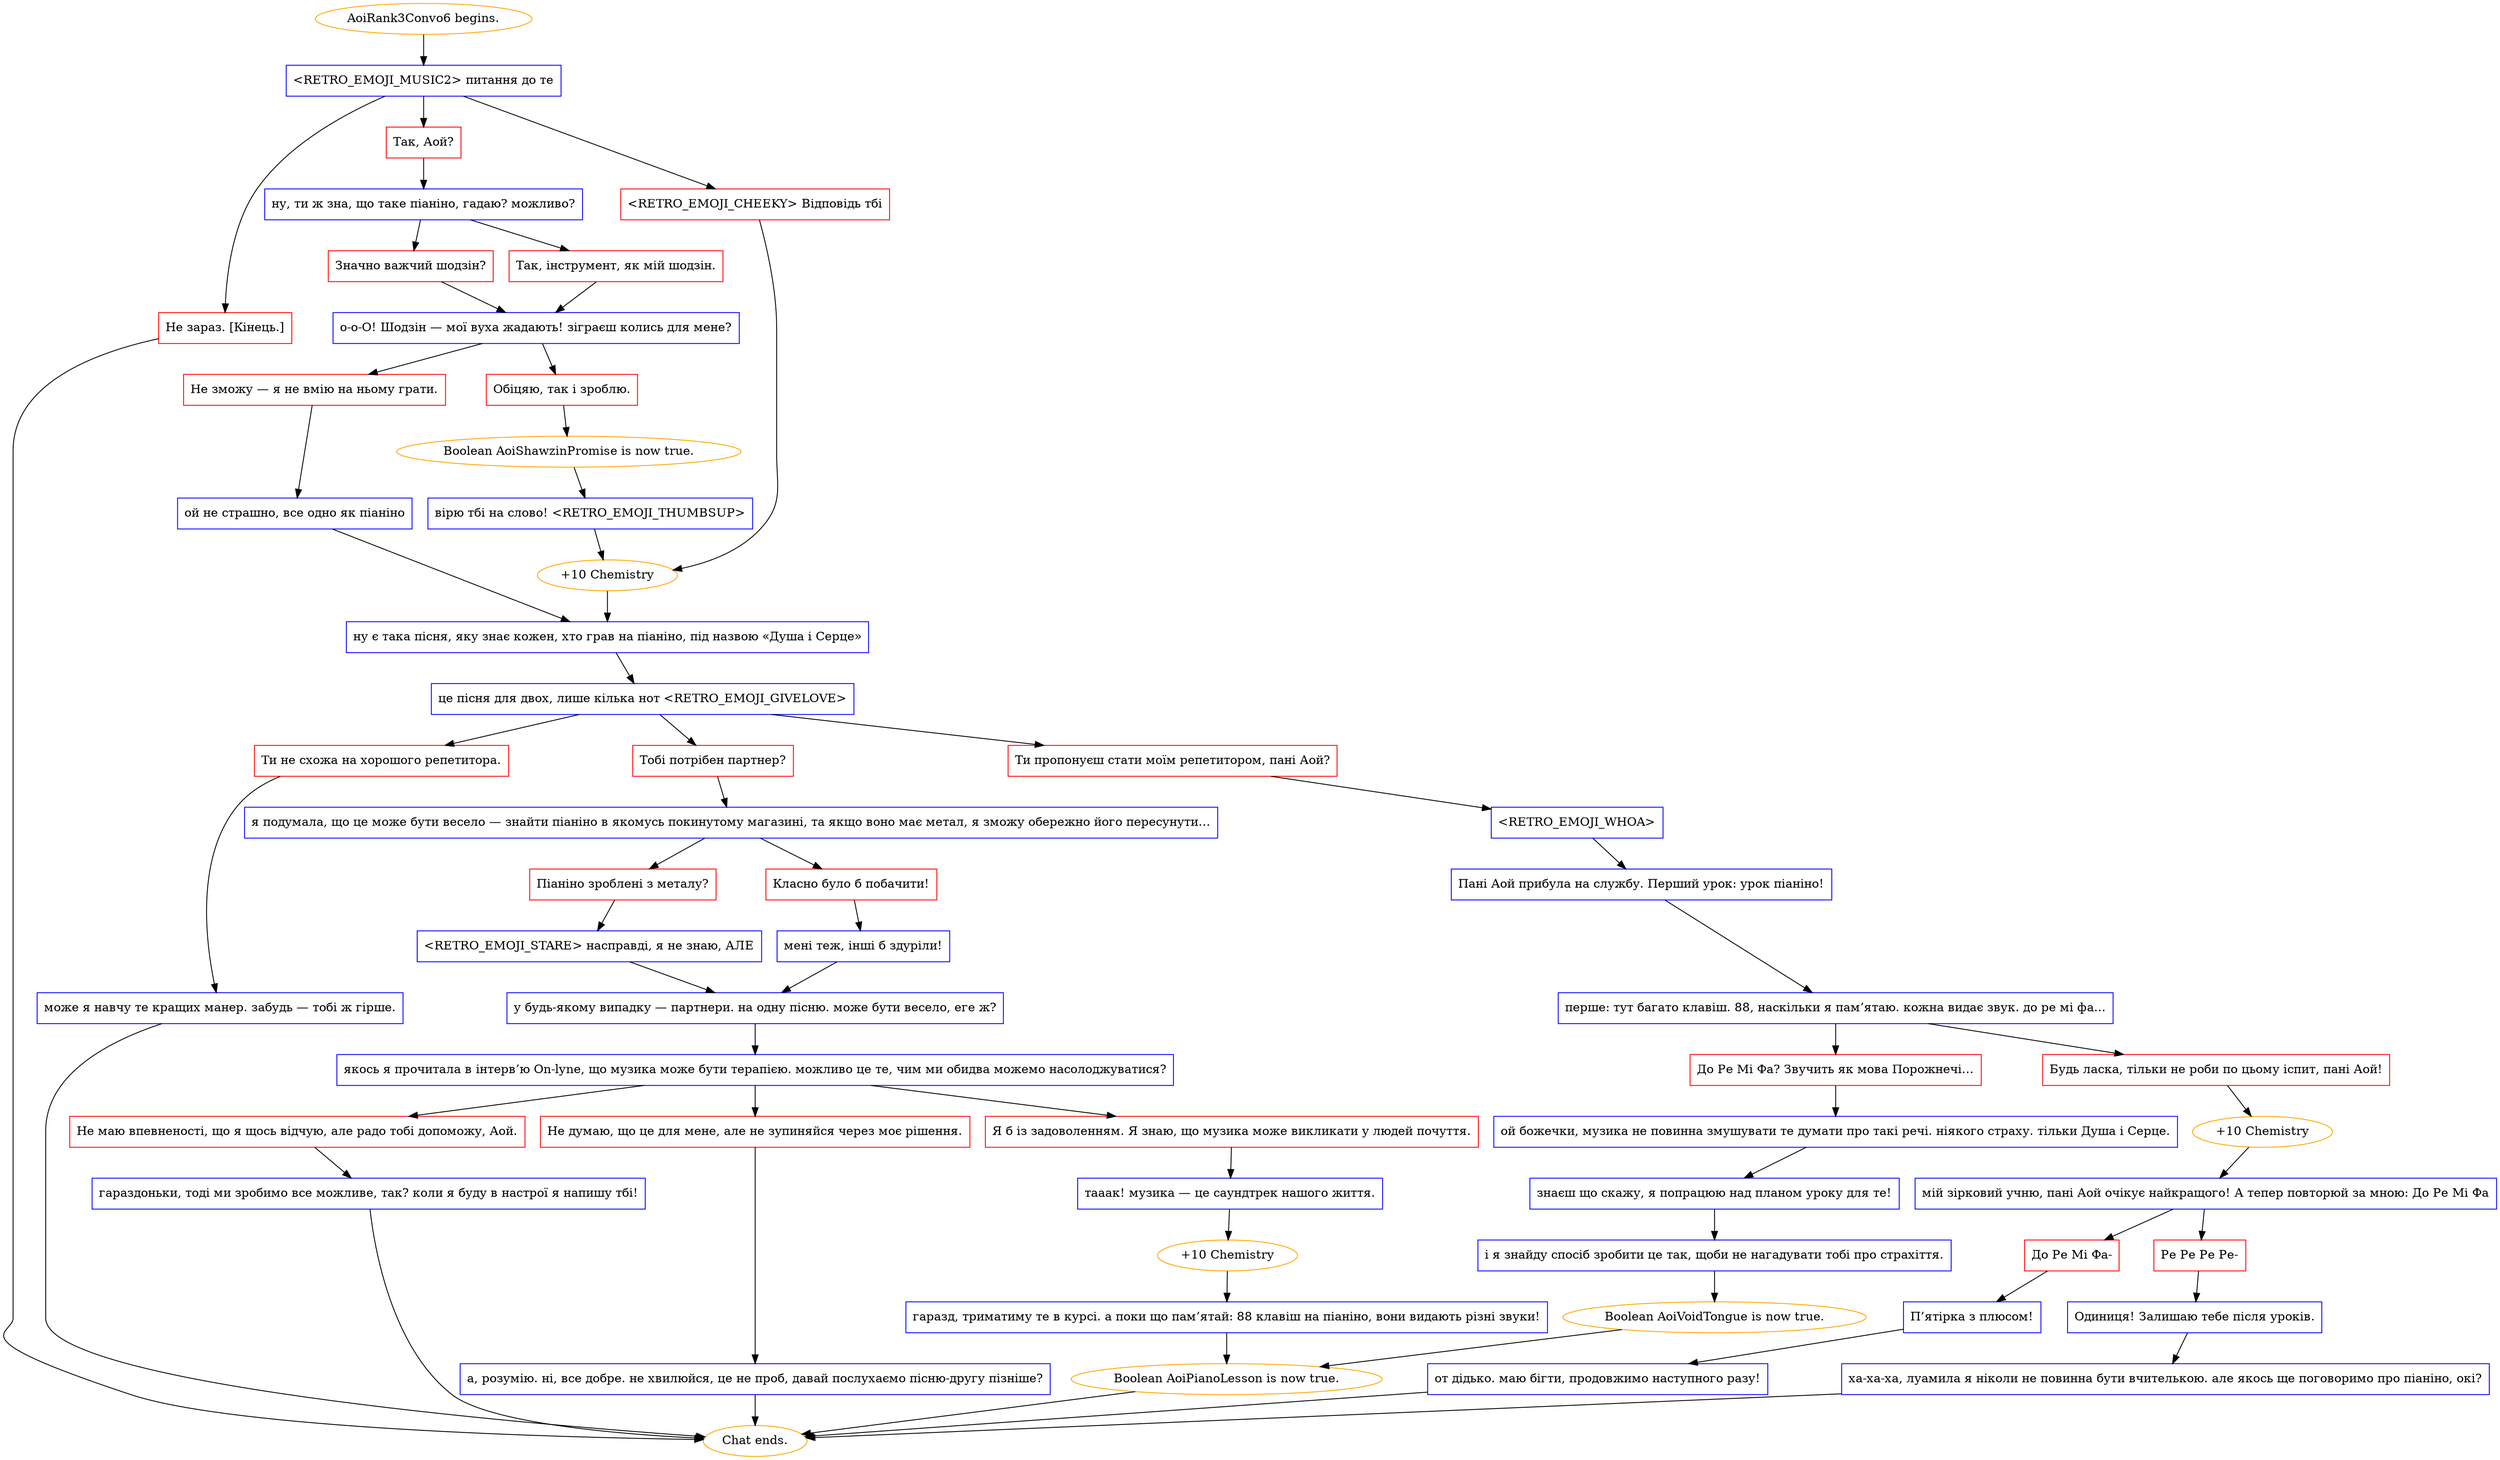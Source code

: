 digraph {
	"AoiRank3Convo6 begins." [color=orange];
		"AoiRank3Convo6 begins." -> j3204331381;
	j3204331381 [label="<RETRO_EMOJI_MUSIC2> питання до те",shape=box,color=blue];
		j3204331381 -> j1022836095;
		j3204331381 -> j3472630402;
		j3204331381 -> j3335933649;
	j1022836095 [label="<RETRO_EMOJI_CHEEKY> Відповідь тбі",shape=box,color=red];
		j1022836095 -> j2888693845;
	j3472630402 [label="Так, Аой?",shape=box,color=red];
		j3472630402 -> j486896531;
	j3335933649 [label="Не зараз. [Кінець.]",shape=box,color=red];
		j3335933649 -> "Chat ends.";
	j2888693845 [label="+10 Chemistry",color=orange];
		j2888693845 -> j56988389;
	j486896531 [label="ну, ти ж зна, що таке піаніно, гадаю? можливо?",shape=box,color=blue];
		j486896531 -> j2278708992;
		j486896531 -> j2650750434;
	"Chat ends." [color=orange];
	j56988389 [label="ну є така пісня, яку знає кожен, хто грав на піаніно, під назвою «Душа і Серце»",shape=box,color=blue];
		j56988389 -> j2009959031;
	j2278708992 [label="Значно важчий шодзін?",shape=box,color=red];
		j2278708992 -> j2975193978;
	j2650750434 [label="Так, інструмент, як мій шодзін.",shape=box,color=red];
		j2650750434 -> j2975193978;
	j2009959031 [label="це пісня для двох, лише кілька нот <RETRO_EMOJI_GIVELOVE>",shape=box,color=blue];
		j2009959031 -> j940050391;
		j2009959031 -> j3454361557;
		j2009959031 -> j39578090;
	j2975193978 [label="о-о-О! Шодзін — мої вуха жадають! зіграєш колись для мене?",shape=box,color=blue];
		j2975193978 -> j3599564184;
		j2975193978 -> j1741258448;
	j940050391 [label="Тобі потрібен партнер?",shape=box,color=red];
		j940050391 -> j2788343263;
	j3454361557 [label="Ти пропонуєш стати моїм репетитором, пані Аой?",shape=box,color=red];
		j3454361557 -> j2333951765;
	j39578090 [label="Ти не схожа на хорошого репетитора.",shape=box,color=red];
		j39578090 -> j2483037743;
	j3599564184 [label="Обіцяю, так і зроблю.",shape=box,color=red];
		j3599564184 -> j3481173619;
	j1741258448 [label="Не зможу — я не вмію на ньому грати.",shape=box,color=red];
		j1741258448 -> j4283198986;
	j2788343263 [label="я подумала, що це може бути весело — знайти піаніно в якомусь покинутому магазині, та якщо воно має метал, я зможу обережно його пересунути…",shape=box,color=blue];
		j2788343263 -> j2082356466;
		j2788343263 -> j1630454804;
	j2333951765 [label="<RETRO_EMOJI_WHOA>",shape=box,color=blue];
		j2333951765 -> j1005199904;
	j2483037743 [label="може я навчу те кращих манер. забудь — тобі ж гірше.",shape=box,color=blue];
		j2483037743 -> "Chat ends.";
	j3481173619 [label="Boolean AoiShawzinPromise is now true.",color=orange];
		j3481173619 -> j2714257741;
	j4283198986 [label="ой не страшно, все одно як піаніно",shape=box,color=blue];
		j4283198986 -> j56988389;
	j2082356466 [label="Піаніно зроблені з металу?",shape=box,color=red];
		j2082356466 -> j454228875;
	j1630454804 [label="Класно було б побачити!",shape=box,color=red];
		j1630454804 -> j2680181868;
	j1005199904 [label="Пані Аой прибула на службу. Перший урок: урок піаніно!",shape=box,color=blue];
		j1005199904 -> j309064484;
	j2714257741 [label="вірю тбі на слово! <RETRO_EMOJI_THUMBSUP>",shape=box,color=blue];
		j2714257741 -> j2888693845;
	j454228875 [label="<RETRO_EMOJI_STARE> насправді, я не знаю, АЛЕ",shape=box,color=blue];
		j454228875 -> j287201100;
	j2680181868 [label="мені теж, інші б здуріли!",shape=box,color=blue];
		j2680181868 -> j287201100;
	j309064484 [label="перше: тут багато клавіш. 88, наскільки я пам’ятаю. кожна видає звук. до ре мі фа...",shape=box,color=blue];
		j309064484 -> j51930271;
		j309064484 -> j3950108515;
	j287201100 [label="у будь-якому випадку — партнери. на одну пісню. може бути весело, еге ж?",shape=box,color=blue];
		j287201100 -> j2846327494;
	j51930271 [label="До Ре Мі Фа? Звучить як мова Порожнечі…",shape=box,color=red];
		j51930271 -> j1819395522;
	j3950108515 [label="Будь ласка, тільки не роби по цьому іспит, пані Аой!",shape=box,color=red];
		j3950108515 -> j697985163;
	j2846327494 [label="якось я прочитала в інтерв’ю On-lyne, що музика може бути терапією. можливо це те, чим ми обидва можемо насолоджуватися?",shape=box,color=blue];
		j2846327494 -> j79111649;
		j2846327494 -> j2055987106;
		j2846327494 -> j4251255197;
	j1819395522 [label="ой божечки, музика не повинна змушувати те думати про такі речі. ніякого страху. тільки Душа і Серце.",shape=box,color=blue];
		j1819395522 -> j2118707558;
	j697985163 [label="+10 Chemistry",color=orange];
		j697985163 -> j3624114227;
	j79111649 [label="Не думаю, що це для мене, але не зупиняйся через моє рішення.",shape=box,color=red];
		j79111649 -> j2773852482;
	j2055987106 [label="Я б із задоволенням. Я знаю, що музика може викликати у людей почуття.",shape=box,color=red];
		j2055987106 -> j3528344524;
	j4251255197 [label="Не маю впевненості, що я щось відчую, але радо тобі допоможу, Аой.",shape=box,color=red];
		j4251255197 -> j2897360132;
	j2118707558 [label="знаєш що скажу, я попрацюю над планом уроку для те!",shape=box,color=blue];
		j2118707558 -> j2283853807;
	j3624114227 [label="мій зірковий учню, пані Аой очікує найкращого! А тепер повторюй за мною: До Ре Мі Фа",shape=box,color=blue];
		j3624114227 -> j437795197;
		j3624114227 -> j58414728;
	j2773852482 [label="а, розумію. ні, все добре. не хвилюйся, це не проб, давай послухаємо пісню-другу пізніше?",shape=box,color=blue];
		j2773852482 -> "Chat ends.";
	j3528344524 [label="тааак! музика — це саундтрек нашого життя.",shape=box,color=blue];
		j3528344524 -> j3649202838;
	j2897360132 [label="гараздоньки, тоді ми зробимо все можливе, так? коли я буду в настрої я напишу тбі!",shape=box,color=blue];
		j2897360132 -> "Chat ends.";
	j2283853807 [label="і я знайду спосіб зробити це так, щоби не нагадувати тобі про страхіття.",shape=box,color=blue];
		j2283853807 -> j1862575777;
	j437795197 [label="До Ре Мі Фа-",shape=box,color=red];
		j437795197 -> j2249003271;
	j58414728 [label="Ре Ре Ре Ре-",shape=box,color=red];
		j58414728 -> j985092714;
	j3649202838 [label="+10 Chemistry",color=orange];
		j3649202838 -> j55030473;
	j1862575777 [label="Boolean AoiVoidTongue is now true.",color=orange];
		j1862575777 -> j553992355;
	j2249003271 [label="П’ятірка з плюсом!",shape=box,color=blue];
		j2249003271 -> j618766332;
	j985092714 [label="Одиниця! Залишаю тебе після уроків.",shape=box,color=blue];
		j985092714 -> j3151798448;
	j55030473 [label="гаразд, триматиму те в курсі. а поки що пам’ятай: 88 клавіш на піаніно, вони видають різні звуки!",shape=box,color=blue];
		j55030473 -> j553992355;
	j553992355 [label="Boolean AoiPianoLesson is now true.",color=orange];
		j553992355 -> "Chat ends.";
	j618766332 [label="от дідько. маю бігти, продовжимо наступного разу!",shape=box,color=blue];
		j618766332 -> "Chat ends.";
	j3151798448 [label="ха-ха-ха, луамила я ніколи не повинна бути вчителькою. але якось ще поговоримо про піаніно, окі?",shape=box,color=blue];
		j3151798448 -> "Chat ends.";
}